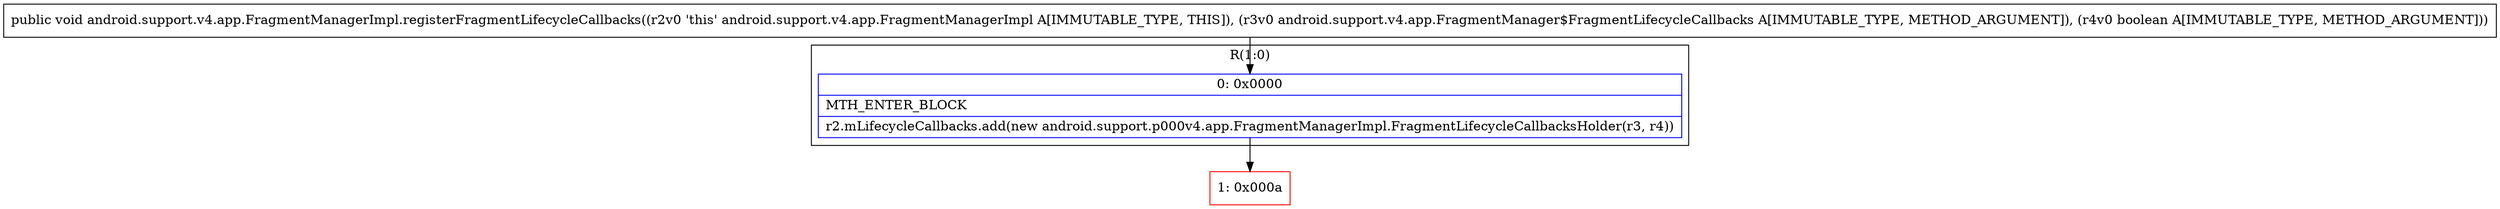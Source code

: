 digraph "CFG forandroid.support.v4.app.FragmentManagerImpl.registerFragmentLifecycleCallbacks(Landroid\/support\/v4\/app\/FragmentManager$FragmentLifecycleCallbacks;Z)V" {
subgraph cluster_Region_566039378 {
label = "R(1:0)";
node [shape=record,color=blue];
Node_0 [shape=record,label="{0\:\ 0x0000|MTH_ENTER_BLOCK\l|r2.mLifecycleCallbacks.add(new android.support.p000v4.app.FragmentManagerImpl.FragmentLifecycleCallbacksHolder(r3, r4))\l}"];
}
Node_1 [shape=record,color=red,label="{1\:\ 0x000a}"];
MethodNode[shape=record,label="{public void android.support.v4.app.FragmentManagerImpl.registerFragmentLifecycleCallbacks((r2v0 'this' android.support.v4.app.FragmentManagerImpl A[IMMUTABLE_TYPE, THIS]), (r3v0 android.support.v4.app.FragmentManager$FragmentLifecycleCallbacks A[IMMUTABLE_TYPE, METHOD_ARGUMENT]), (r4v0 boolean A[IMMUTABLE_TYPE, METHOD_ARGUMENT])) }"];
MethodNode -> Node_0;
Node_0 -> Node_1;
}

